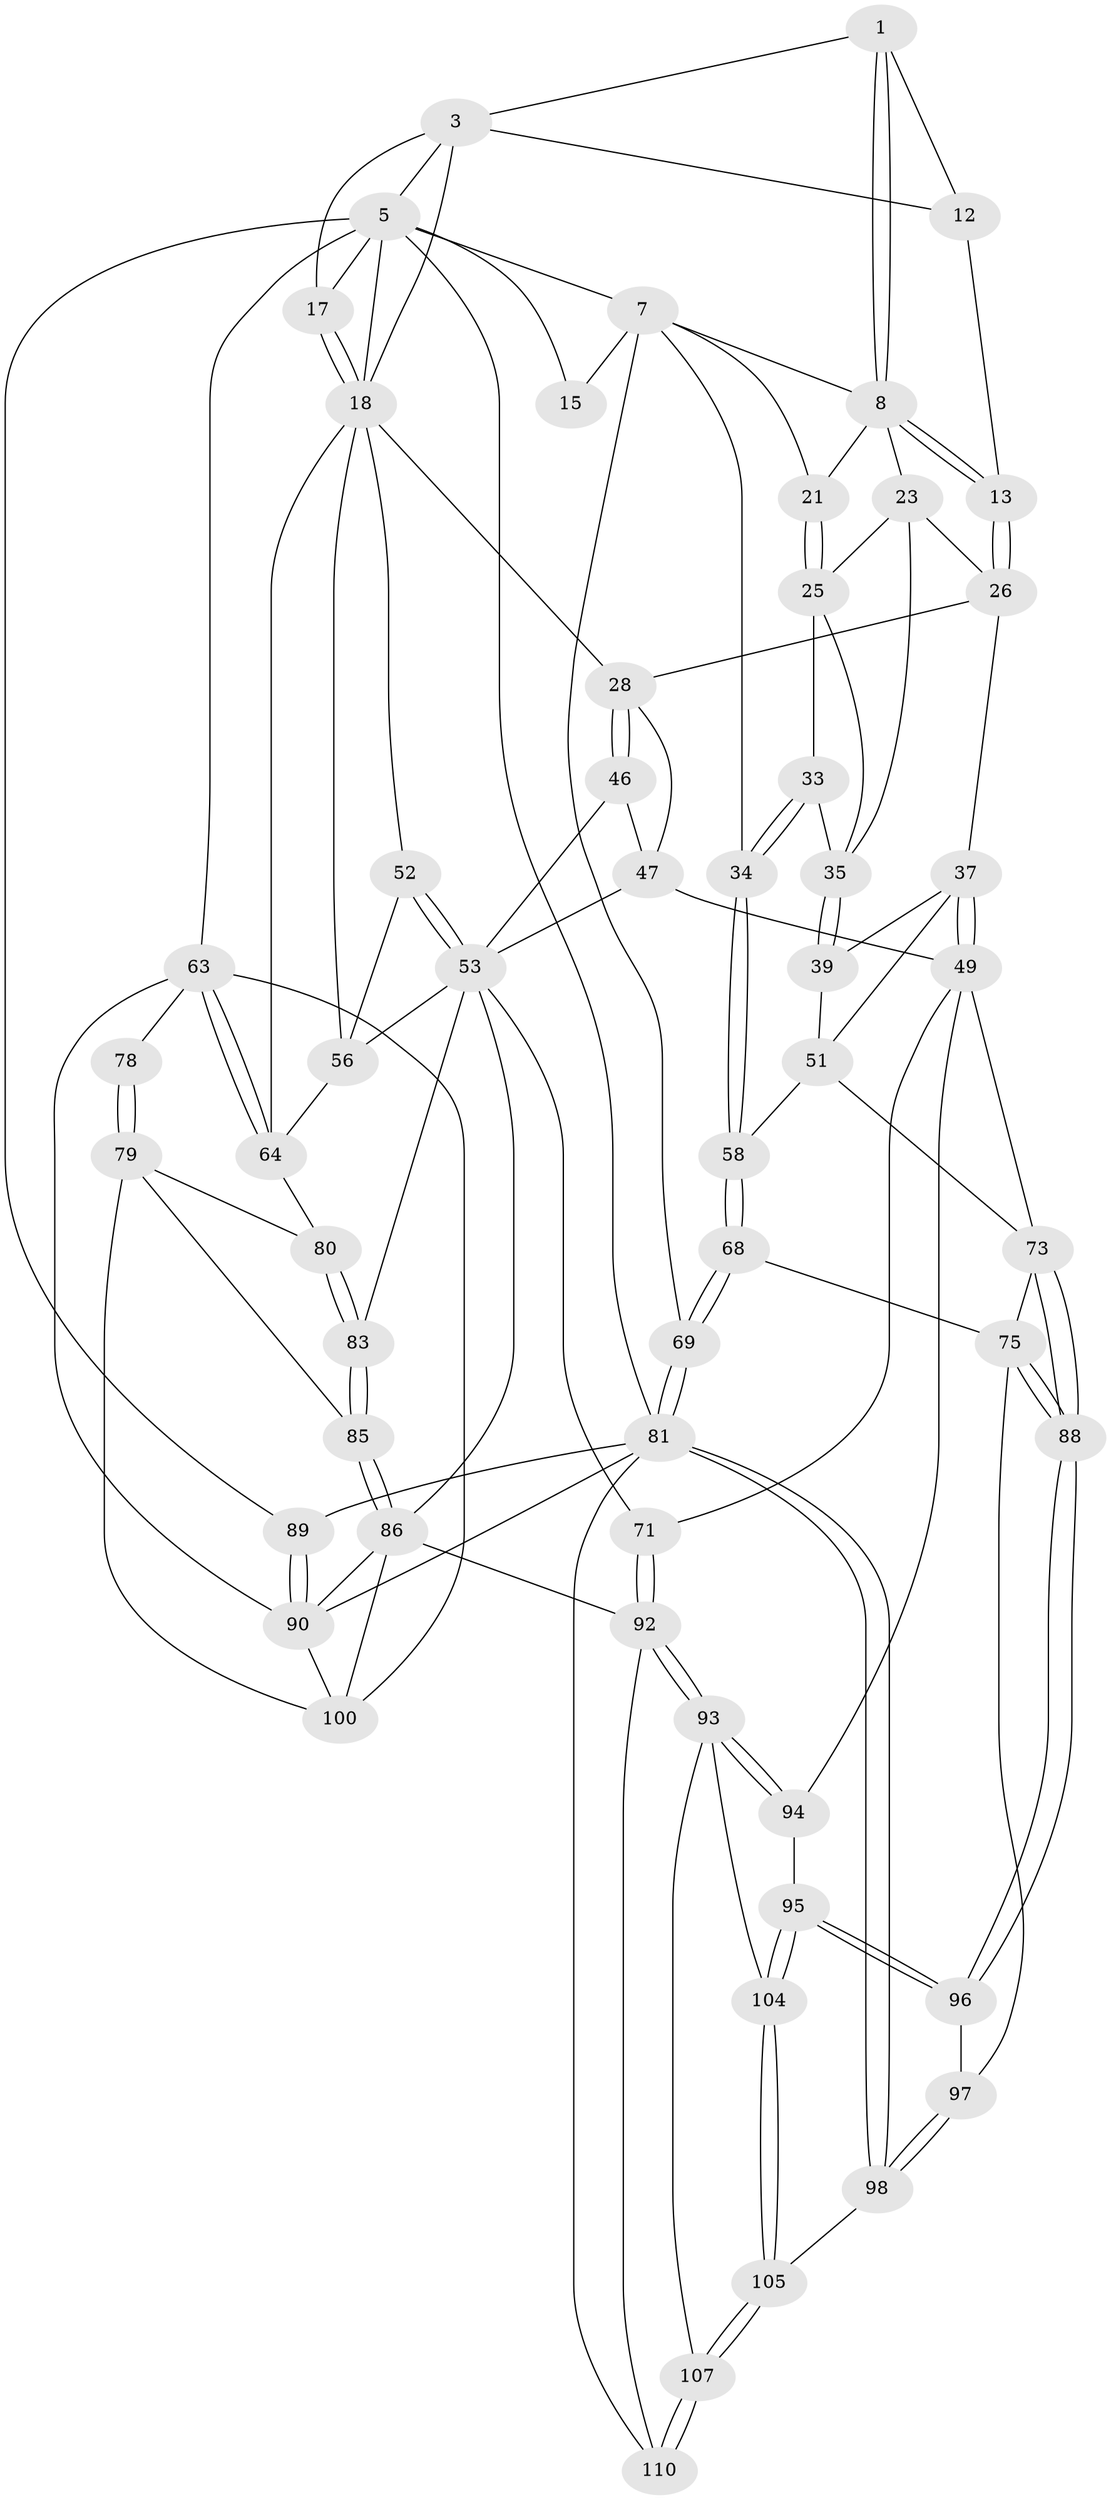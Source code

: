 // original degree distribution, {3: 0.017543859649122806, 4: 0.21929824561403508, 6: 0.20175438596491227, 5: 0.5614035087719298}
// Generated by graph-tools (version 1.1) at 2025/28/03/15/25 16:28:01]
// undirected, 57 vertices, 141 edges
graph export_dot {
graph [start="1"]
  node [color=gray90,style=filled];
  1 [pos="+0.3773138406612169+0",super="+2"];
  3 [pos="+0.7067166418478825+0",super="+4+14"];
  5 [pos="+1+0",super="+6+42"];
  7 [pos="+0.23584172895288122+0",super="+11"];
  8 [pos="+0.39448625185260167+0.07765877544013286",super="+9"];
  12 [pos="+0.5556160354619014+0.06022446444203549"];
  13 [pos="+0.40379193270818714+0.08886745024148089"];
  15 [pos="+0+0"];
  17 [pos="+0.7808648531621388+0.16382203385588773"];
  18 [pos="+0.7439879063389391+0.19981202417236774",super="+45+19"];
  21 [pos="+0.19724085285288132+0.14180329456634055"];
  23 [pos="+0.33738759209345953+0.22821549737279223",super="+24"];
  25 [pos="+0.19872343277223842+0.14492228230656648",super="+32"];
  26 [pos="+0.42382814442076344+0.241426221363573",super="+27"];
  28 [pos="+0.5938763981015118+0.2418417196501292",super="+29"];
  33 [pos="+0.047719640845452695+0.29112224750891597"];
  34 [pos="+0+0.275406945235376"];
  35 [pos="+0.23498549309386493+0.2812780149248541",super="+36"];
  37 [pos="+0.3852709528167317+0.3110870600195038",super="+38"];
  39 [pos="+0.28159086563358926+0.33404873030067017",super="+41"];
  46 [pos="+0.5242187157411852+0.4033514574447919"];
  47 [pos="+0.5096176826237271+0.40359381191946386",super="+48"];
  49 [pos="+0.40999136140353587+0.42684101677044645",super="+59"];
  51 [pos="+0.18741858884357615+0.42324037804322573",super="+57"];
  52 [pos="+0.6745481178758479+0.33646220987134134"];
  53 [pos="+0.6625887287023633+0.451605319286084",super="+54+67"];
  56 [pos="+0.8214775687698607+0.407328415129771",super="+66"];
  58 [pos="+0.0668535002968297+0.4273144314731908"];
  63 [pos="+1+0.5410401838409579",super="+77"];
  64 [pos="+0.8913365280264741+0.4709236158134876",super="+65"];
  68 [pos="+0.014293858194666166+0.5640547913461988"];
  69 [pos="+0+0.5779942768327856"];
  71 [pos="+0.4839485950732622+0.5987309585090252"];
  73 [pos="+0.26640356701187495+0.5562230796242155",super="+74"];
  75 [pos="+0.1152478199986016+0.5653573168485931",super="+76"];
  78 [pos="+0.9888161940160215+0.5985804051318255"];
  79 [pos="+0.8502887700429981+0.5418288867501033",super="+84"];
  80 [pos="+0.8500664759665824+0.5411273680856686"];
  81 [pos="+0+0.7931266534542823",super="+82"];
  83 [pos="+0.7401944387386639+0.5107999368230818"];
  85 [pos="+0.7611384160282627+0.6111306390789086"];
  86 [pos="+0.6442432271610127+0.7013278249292625",super="+87+102"];
  88 [pos="+0.17637042066772823+0.6560725357343264"];
  89 [pos="+1+1"];
  90 [pos="+1+1",super="+111"];
  92 [pos="+0.38233983187710596+0.7624253743241687",super="+103"];
  93 [pos="+0.34703267554586603+0.7385707955778267",super="+106"];
  94 [pos="+0.3146643541781675+0.6049805133024896"];
  95 [pos="+0.1913069514115385+0.69439760154688"];
  96 [pos="+0.17843976504568249+0.6811074045296065"];
  97 [pos="+0.07608617402986027+0.7049241570199338"];
  98 [pos="+0.005728353385077471+0.8067457722774466"];
  100 [pos="+0.8519403674010398+0.8080372150232785",super="+101"];
  104 [pos="+0.2000424930414668+0.7086306140677061"];
  105 [pos="+0.06192235218300955+0.8413141817176107"];
  107 [pos="+0.16747627819711874+0.9391571699869231"];
  110 [pos="+0.25351740389531796+1"];
  1 -- 8;
  1 -- 8;
  1 -- 3;
  1 -- 12;
  3 -- 17;
  3 -- 5;
  3 -- 12;
  3 -- 18;
  5 -- 89;
  5 -- 7;
  5 -- 15;
  5 -- 17;
  5 -- 18;
  5 -- 63;
  5 -- 81;
  7 -- 34;
  7 -- 21;
  7 -- 69;
  7 -- 8;
  7 -- 15 [weight=2];
  8 -- 13;
  8 -- 13;
  8 -- 21;
  8 -- 23;
  12 -- 13;
  13 -- 26;
  13 -- 26;
  17 -- 18;
  17 -- 18;
  18 -- 56;
  18 -- 64;
  18 -- 52;
  18 -- 28;
  21 -- 25;
  21 -- 25;
  23 -- 25;
  23 -- 35;
  23 -- 26;
  25 -- 35;
  25 -- 33;
  26 -- 37;
  26 -- 28;
  28 -- 46;
  28 -- 46;
  28 -- 47;
  33 -- 34;
  33 -- 34;
  33 -- 35;
  34 -- 58;
  34 -- 58;
  35 -- 39 [weight=2];
  35 -- 39;
  37 -- 49 [weight=2];
  37 -- 49;
  37 -- 51;
  37 -- 39;
  39 -- 51;
  46 -- 47;
  46 -- 53;
  47 -- 49;
  47 -- 53;
  49 -- 71;
  49 -- 73;
  49 -- 94;
  51 -- 73;
  51 -- 58;
  52 -- 53;
  52 -- 53;
  52 -- 56;
  53 -- 71;
  53 -- 86;
  53 -- 56;
  53 -- 83;
  56 -- 64;
  58 -- 68;
  58 -- 68;
  63 -- 64;
  63 -- 64;
  63 -- 90;
  63 -- 100;
  63 -- 78;
  64 -- 80;
  68 -- 69;
  68 -- 69;
  68 -- 75;
  69 -- 81;
  69 -- 81;
  71 -- 92;
  71 -- 92;
  73 -- 88;
  73 -- 88;
  73 -- 75;
  75 -- 88;
  75 -- 88;
  75 -- 97;
  78 -- 79 [weight=2];
  78 -- 79;
  79 -- 80;
  79 -- 100;
  79 -- 85;
  80 -- 83;
  80 -- 83;
  81 -- 98;
  81 -- 98;
  81 -- 89;
  81 -- 90;
  81 -- 110;
  83 -- 85;
  83 -- 85;
  85 -- 86;
  85 -- 86;
  86 -- 90;
  86 -- 100;
  86 -- 92 [weight=2];
  88 -- 96;
  88 -- 96;
  89 -- 90 [weight=2];
  89 -- 90;
  90 -- 100;
  92 -- 93;
  92 -- 93;
  92 -- 110;
  93 -- 94;
  93 -- 94;
  93 -- 104;
  93 -- 107;
  94 -- 95;
  95 -- 96;
  95 -- 96;
  95 -- 104;
  95 -- 104;
  96 -- 97;
  97 -- 98;
  97 -- 98;
  98 -- 105;
  104 -- 105;
  104 -- 105;
  105 -- 107;
  105 -- 107;
  107 -- 110;
  107 -- 110;
}
